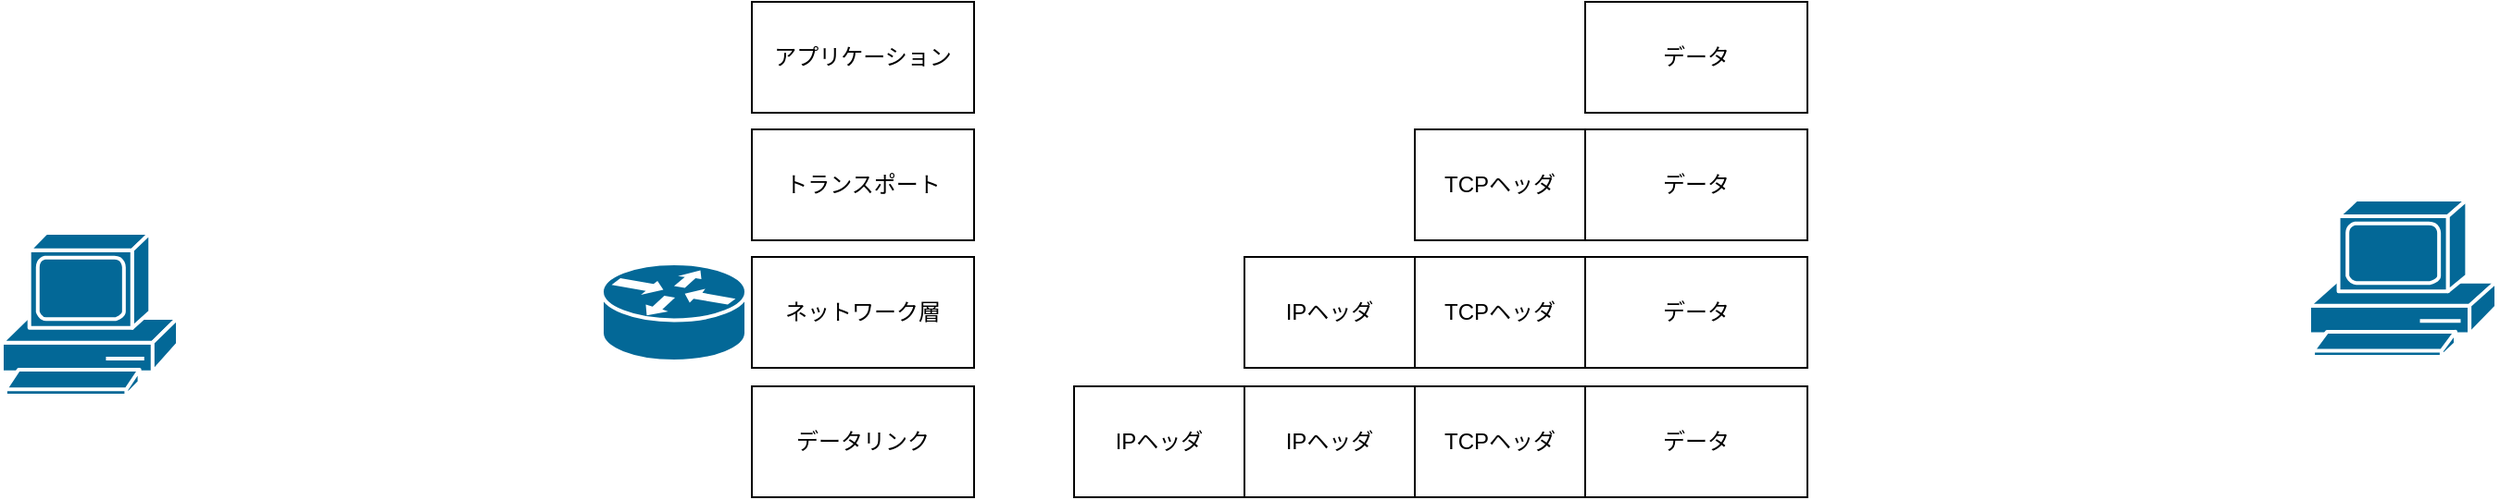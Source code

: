 <mxfile version="21.7.1" type="github">
  <diagram name="ページ1" id="XLSD_A1IlEpXkG6lMPJ8">
    <mxGraphModel dx="2741" dy="991" grid="0" gridSize="10" guides="1" tooltips="1" connect="1" arrows="1" fold="1" page="1" pageScale="1" pageWidth="827" pageHeight="1169" math="0" shadow="0">
      <root>
        <mxCell id="0" />
        <mxCell id="1" parent="0" />
        <mxCell id="hLAmCvZ6dHxx3_NF8wXx-1" value="データ" style="whiteSpace=wrap;html=1;" vertex="1" parent="1">
          <mxGeometry x="462" y="124" width="120" height="60" as="geometry" />
        </mxCell>
        <mxCell id="hLAmCvZ6dHxx3_NF8wXx-2" value="データ" style="whiteSpace=wrap;html=1;" vertex="1" parent="1">
          <mxGeometry x="462" y="193" width="120" height="60" as="geometry" />
        </mxCell>
        <mxCell id="hLAmCvZ6dHxx3_NF8wXx-3" value="TCPヘッダ" style="whiteSpace=wrap;html=1;" vertex="1" parent="1">
          <mxGeometry x="370" y="193" width="92" height="60" as="geometry" />
        </mxCell>
        <mxCell id="hLAmCvZ6dHxx3_NF8wXx-4" value="TCPヘッダ" style="whiteSpace=wrap;html=1;" vertex="1" parent="1">
          <mxGeometry x="370" y="262" width="92" height="60" as="geometry" />
        </mxCell>
        <mxCell id="hLAmCvZ6dHxx3_NF8wXx-5" value="データ" style="whiteSpace=wrap;html=1;" vertex="1" parent="1">
          <mxGeometry x="462" y="262" width="120" height="60" as="geometry" />
        </mxCell>
        <mxCell id="hLAmCvZ6dHxx3_NF8wXx-6" value="IPヘッダ" style="whiteSpace=wrap;html=1;" vertex="1" parent="1">
          <mxGeometry x="278" y="262" width="92" height="60" as="geometry" />
        </mxCell>
        <mxCell id="hLAmCvZ6dHxx3_NF8wXx-7" value="データ" style="whiteSpace=wrap;html=1;" vertex="1" parent="1">
          <mxGeometry x="462" y="332" width="120" height="60" as="geometry" />
        </mxCell>
        <mxCell id="hLAmCvZ6dHxx3_NF8wXx-8" value="TCPヘッダ" style="whiteSpace=wrap;html=1;" vertex="1" parent="1">
          <mxGeometry x="370" y="332" width="92" height="60" as="geometry" />
        </mxCell>
        <mxCell id="hLAmCvZ6dHxx3_NF8wXx-9" value="IPヘッダ" style="whiteSpace=wrap;html=1;" vertex="1" parent="1">
          <mxGeometry x="278" y="332" width="92" height="60" as="geometry" />
        </mxCell>
        <mxCell id="hLAmCvZ6dHxx3_NF8wXx-10" value="IPヘッダ" style="whiteSpace=wrap;html=1;" vertex="1" parent="1">
          <mxGeometry x="186" y="332" width="92" height="60" as="geometry" />
        </mxCell>
        <mxCell id="hLAmCvZ6dHxx3_NF8wXx-11" value="アプリケーション" style="whiteSpace=wrap;html=1;" vertex="1" parent="1">
          <mxGeometry x="12" y="124" width="120" height="60" as="geometry" />
        </mxCell>
        <mxCell id="hLAmCvZ6dHxx3_NF8wXx-12" value="トランスポート" style="whiteSpace=wrap;html=1;" vertex="1" parent="1">
          <mxGeometry x="12" y="193" width="120" height="60" as="geometry" />
        </mxCell>
        <mxCell id="hLAmCvZ6dHxx3_NF8wXx-13" value="ネットワーク層" style="whiteSpace=wrap;html=1;" vertex="1" parent="1">
          <mxGeometry x="12" y="262" width="120" height="60" as="geometry" />
        </mxCell>
        <mxCell id="hLAmCvZ6dHxx3_NF8wXx-14" value="データリンク" style="whiteSpace=wrap;html=1;" vertex="1" parent="1">
          <mxGeometry x="12" y="332" width="120" height="60" as="geometry" />
        </mxCell>
        <mxCell id="hLAmCvZ6dHxx3_NF8wXx-15" value="" style="shape=mxgraph.cisco.computers_and_peripherals.pc;sketch=0;html=1;pointerEvents=1;dashed=0;fillColor=#036897;strokeColor=#ffffff;strokeWidth=2;verticalLabelPosition=bottom;verticalAlign=top;align=center;outlineConnect=0;fontFamily=Helvetica;fontSize=11;fontColor=default;" vertex="1" parent="1">
          <mxGeometry x="-393" y="249" width="95" height="88" as="geometry" />
        </mxCell>
        <mxCell id="hLAmCvZ6dHxx3_NF8wXx-16" value="" style="shape=mxgraph.cisco.computers_and_peripherals.pc;sketch=0;html=1;pointerEvents=1;dashed=0;fillColor=#036897;strokeColor=#ffffff;strokeWidth=2;verticalLabelPosition=bottom;verticalAlign=top;align=center;outlineConnect=0;fontFamily=Helvetica;fontSize=11;fontColor=default;" vertex="1" parent="1">
          <mxGeometry x="853" y="231" width="101" height="85" as="geometry" />
        </mxCell>
        <mxCell id="hLAmCvZ6dHxx3_NF8wXx-17" value="" style="shape=mxgraph.cisco.routers.router;sketch=0;html=1;pointerEvents=1;dashed=0;fillColor=#036897;strokeColor=#ffffff;strokeWidth=2;verticalLabelPosition=bottom;verticalAlign=top;align=center;outlineConnect=0;fontFamily=Helvetica;fontSize=11;fontColor=default;" vertex="1" parent="1">
          <mxGeometry x="-69" y="265.5" width="78" height="53" as="geometry" />
        </mxCell>
      </root>
    </mxGraphModel>
  </diagram>
</mxfile>
